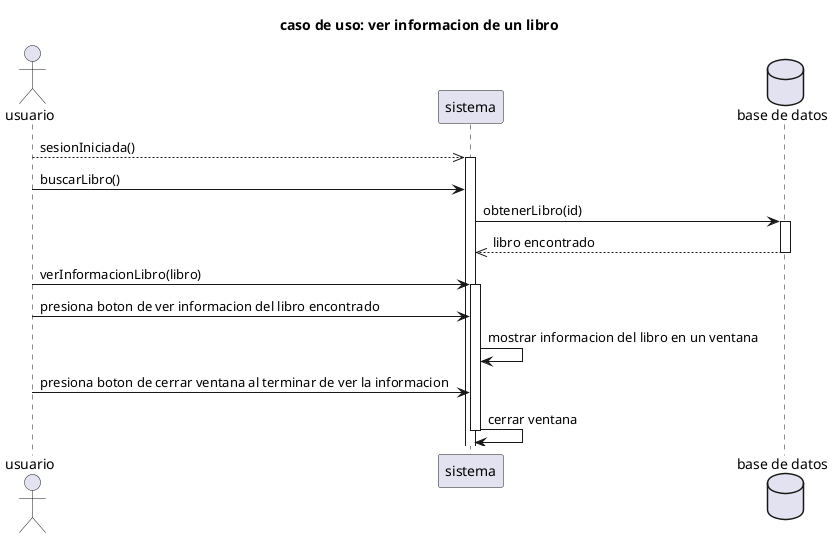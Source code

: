 @startuml
title caso de uso: ver informacion de un libro

actor "usuario" as u
participant "sistema" as s
database "base de datos" as db

u -->> s: sesionIniciada()
activate s
u -> s: buscarLibro()
s -> db: obtenerLibro(id)
activate db
db -->> s: libro encontrado
deactivate db
u -> s: verInformacionLibro(libro)
activate s
u -> s: presiona boton de ver informacion del libro encontrado
s->s: mostrar informacion del libro en un ventana
u -> s: presiona boton de cerrar ventana al terminar de ver la informacion
s -> s: cerrar ventana

deactivate s




@enduml